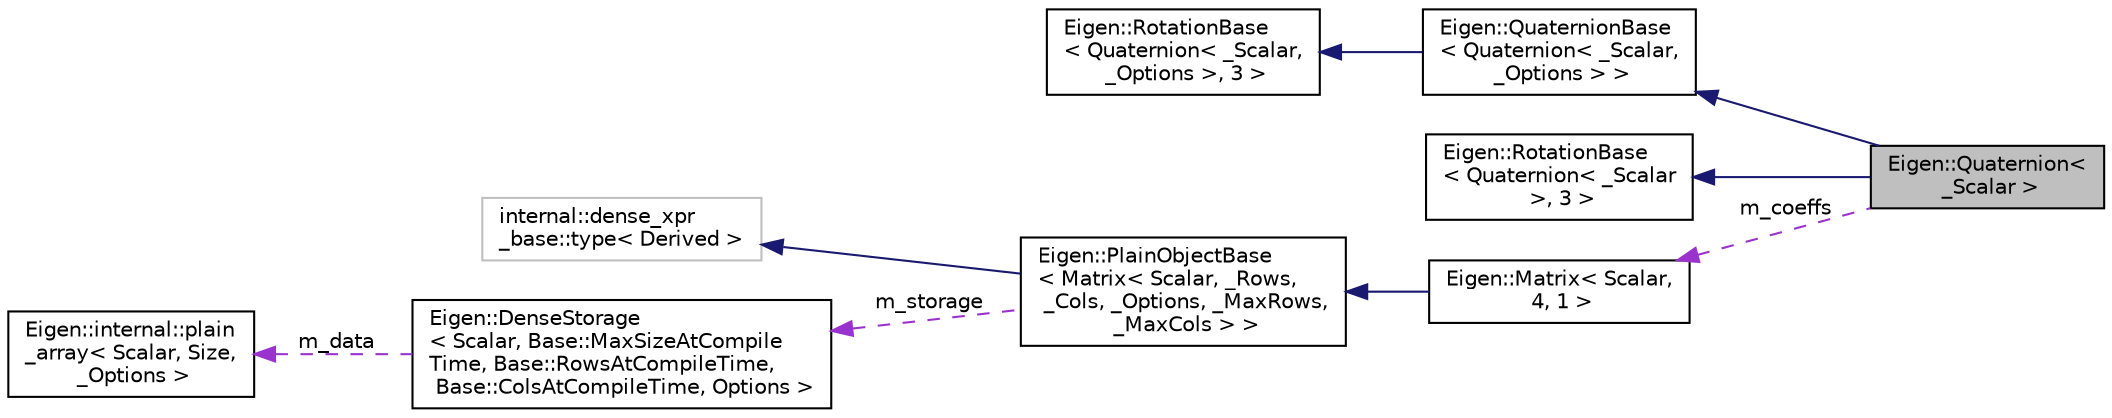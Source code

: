 digraph "Eigen::Quaternion&lt; _Scalar &gt;"
{
  edge [fontname="Helvetica",fontsize="10",labelfontname="Helvetica",labelfontsize="10"];
  node [fontname="Helvetica",fontsize="10",shape=record];
  rankdir="LR";
  Node1 [label="Eigen::Quaternion\<\l _Scalar \>",height=0.2,width=0.4,color="black", fillcolor="grey75", style="filled" fontcolor="black"];
  Node2 -> Node1 [dir="back",color="midnightblue",fontsize="10",style="solid",fontname="Helvetica"];
  Node2 [label="Eigen::QuaternionBase\l\< Quaternion\< _Scalar,\l _Options \> \>",height=0.2,width=0.4,color="black", fillcolor="white", style="filled",URL="$classEigen_1_1QuaternionBase.html"];
  Node3 -> Node2 [dir="back",color="midnightblue",fontsize="10",style="solid",fontname="Helvetica"];
  Node3 [label="Eigen::RotationBase\l\< Quaternion\< _Scalar,\l _Options \>, 3 \>",height=0.2,width=0.4,color="black", fillcolor="white", style="filled",URL="$classEigen_1_1RotationBase.html"];
  Node4 -> Node1 [dir="back",color="midnightblue",fontsize="10",style="solid",fontname="Helvetica"];
  Node4 [label="Eigen::RotationBase\l\< Quaternion\< _Scalar\l \>, 3 \>",height=0.2,width=0.4,color="black", fillcolor="white", style="filled",URL="$classEigen_1_1RotationBase.html"];
  Node5 -> Node1 [dir="back",color="darkorchid3",fontsize="10",style="dashed",label=" m_coeffs" ,fontname="Helvetica"];
  Node5 [label="Eigen::Matrix\< Scalar,\l 4, 1 \>",height=0.2,width=0.4,color="black", fillcolor="white", style="filled",URL="$classEigen_1_1Matrix.html"];
  Node6 -> Node5 [dir="back",color="midnightblue",fontsize="10",style="solid",fontname="Helvetica"];
  Node6 [label="Eigen::PlainObjectBase\l\< Matrix\< Scalar, _Rows,\l _Cols, _Options, _MaxRows,\l _MaxCols \> \>",height=0.2,width=0.4,color="black", fillcolor="white", style="filled",URL="$classEigen_1_1PlainObjectBase.html",tooltip="Dense storage base class for matrices and arrays. "];
  Node7 -> Node6 [dir="back",color="midnightblue",fontsize="10",style="solid",fontname="Helvetica"];
  Node7 [label="internal::dense_xpr\l_base::type\< Derived \>",height=0.2,width=0.4,color="grey75", fillcolor="white", style="filled"];
  Node8 -> Node6 [dir="back",color="darkorchid3",fontsize="10",style="dashed",label=" m_storage" ,fontname="Helvetica"];
  Node8 [label="Eigen::DenseStorage\l\< Scalar, Base::MaxSizeAtCompile\lTime, Base::RowsAtCompileTime,\l Base::ColsAtCompileTime, Options \>",height=0.2,width=0.4,color="black", fillcolor="white", style="filled",URL="$classEigen_1_1DenseStorage.html"];
  Node9 -> Node8 [dir="back",color="darkorchid3",fontsize="10",style="dashed",label=" m_data" ,fontname="Helvetica"];
  Node9 [label="Eigen::internal::plain\l_array\< Scalar, Size,\l _Options \>",height=0.2,width=0.4,color="black", fillcolor="white", style="filled",URL="$structEigen_1_1internal_1_1plain__array.html"];
}
